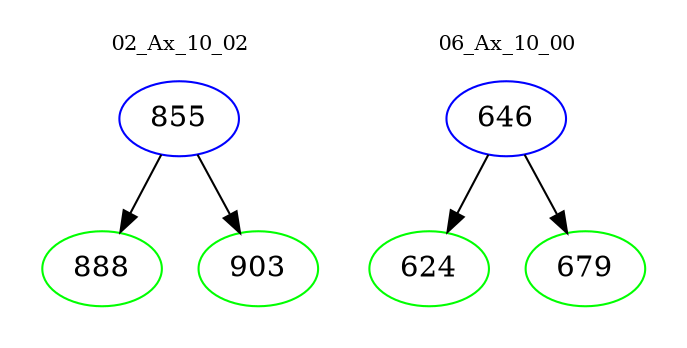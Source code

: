 digraph{
subgraph cluster_0 {
color = white
label = "02_Ax_10_02";
fontsize=10;
T0_855 [label="855", color="blue"]
T0_855 -> T0_888 [color="black"]
T0_888 [label="888", color="green"]
T0_855 -> T0_903 [color="black"]
T0_903 [label="903", color="green"]
}
subgraph cluster_1 {
color = white
label = "06_Ax_10_00";
fontsize=10;
T1_646 [label="646", color="blue"]
T1_646 -> T1_624 [color="black"]
T1_624 [label="624", color="green"]
T1_646 -> T1_679 [color="black"]
T1_679 [label="679", color="green"]
}
}

